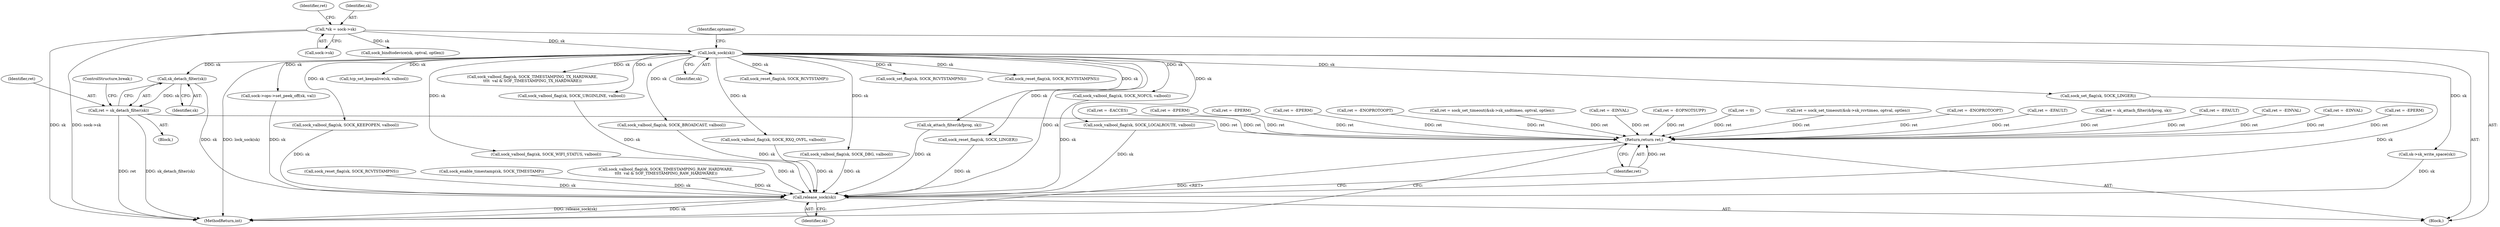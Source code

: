 digraph "0_linux_82981930125abfd39d7c8378a9cfdf5e1be2002b_0@pointer" {
"1000602" [label="(Call,sk_detach_filter(sk))"];
"1000159" [label="(Call,lock_sock(sk))"];
"1000115" [label="(Call,*sk = sock->sk)"];
"1000600" [label="(Call,ret = sk_detach_filter(sk))"];
"1000680" [label="(Return,return ret;)"];
"1000678" [label="(Call,release_sock(sk))"];
"1000673" [label="(Call,ret = -ENOPROTOOPT)"];
"1000558" [label="(Call,ret = sock_set_timeout(&sk->sk_sndtimeo, optval, optlen))"];
"1000667" [label="(Call,sock_valbool_flag(sk, SOCK_NOFCS, valbool))"];
"1000569" [label="(Call,ret = -EINVAL)"];
"1000201" [label="(Call,sock_valbool_flag(sk, SOCK_LOCALROUTE, valbool))"];
"1000471" [label="(Call,sock_reset_flag(sk, SOCK_RCVTSTAMPNS))"];
"1000160" [label="(Identifier,sk)"];
"1000661" [label="(Call,ret = -EOPNOTSUPP)"];
"1000681" [label="(Identifier,ret)"];
"1000682" [label="(MethodReturn,int)"];
"1000113" [label="(Block,)"];
"1000125" [label="(Identifier,ret)"];
"1000117" [label="(Call,sock->sk)"];
"1000245" [label="(Call,sk->sk_write_space(sk))"];
"1000657" [label="(Call,sock->ops->set_peek_off(sk, val))"];
"1000316" [label="(Call,sock_valbool_flag(sk, SOCK_KEEPOPEN, valbool))"];
"1000645" [label="(Call,sock_valbool_flag(sk, SOCK_WIFI_STATUS, valbool))"];
"1000116" [label="(Identifier,sk)"];
"1000322" [label="(Call,sock_valbool_flag(sk, SOCK_URGINLINE, valbool))"];
"1000132" [label="(Call,sock_bindtodevice(sk, optval, optlen))"];
"1000680" [label="(Return,return ret;)"];
"1000115" [label="(Call,*sk = sock->sk)"];
"1000600" [label="(Call,ret = sk_detach_filter(sk))"];
"1000124" [label="(Call,ret = 0)"];
"1000678" [label="(Call,release_sock(sk))"];
"1000547" [label="(Call,ret = sock_set_timeout(&sk->sk_rcvtimeo, optval, optlen))"];
"1000195" [label="(Call,ret = -ENOPROTOOPT)"];
"1000313" [label="(Call,tcp_set_keepalive(sk, valbool))"];
"1000163" [label="(Block,)"];
"1000602" [label="(Call,sk_detach_filter(sk))"];
"1000159" [label="(Call,lock_sock(sk))"];
"1000207" [label="(Call,sock_valbool_flag(sk, SOCK_BROADCAST, valbool))"];
"1000486" [label="(Call,sock_valbool_flag(sk, SOCK_TIMESTAMPING_TX_HARDWARE,\n\t\t\t\t  val & SOF_TIMESTAMPING_TX_HARDWARE))"];
"1000580" [label="(Call,ret = -EFAULT)"];
"1000592" [label="(Call,ret = sk_attach_filter(&fprog, sk))"];
"1000639" [label="(Call,sock_valbool_flag(sk, SOCK_RXQ_OVFL, valbool))"];
"1000463" [label="(Call,sock_enable_timestamp(sk, SOCK_TIMESTAMP))"];
"1000176" [label="(Call,sock_valbool_flag(sk, SOCK_DBG, valbool))"];
"1000377" [label="(Call,ret = -EFAULT)"];
"1000481" [label="(Call,ret = -EINVAL)"];
"1000364" [label="(Call,ret = -EINVAL)"];
"1000419" [label="(Call,sock_set_flag(sk, SOCK_LINGER))"];
"1000603" [label="(Identifier,sk)"];
"1000468" [label="(Call,sock_reset_flag(sk, SOCK_RCVTSTAMP))"];
"1000627" [label="(Call,ret = -EPERM)"];
"1000601" [label="(Identifier,ret)"];
"1000171" [label="(Call,ret = -EACCES)"];
"1000594" [label="(Call,sk_attach_filter(&fprog, sk))"];
"1000604" [label="(ControlStructure,break;)"];
"1000162" [label="(Identifier,optname)"];
"1000352" [label="(Call,ret = -EPERM)"];
"1000529" [label="(Call,sock_valbool_flag(sk, SOCK_TIMESTAMPING_RAW_HARDWARE,\n\t\t\t\t  val & SOF_TIMESTAMPING_RAW_HARDWARE))"];
"1000254" [label="(Call,ret = -EPERM)"];
"1000300" [label="(Call,ret = -EPERM)"];
"1000457" [label="(Call,sock_set_flag(sk, SOCK_RCVTSTAMPNS))"];
"1000453" [label="(Call,sock_reset_flag(sk, SOCK_RCVTSTAMPNS))"];
"1000679" [label="(Identifier,sk)"];
"1000387" [label="(Call,sock_reset_flag(sk, SOCK_LINGER))"];
"1000602" -> "1000600"  [label="AST: "];
"1000602" -> "1000603"  [label="CFG: "];
"1000603" -> "1000602"  [label="AST: "];
"1000600" -> "1000602"  [label="CFG: "];
"1000602" -> "1000600"  [label="DDG: sk"];
"1000159" -> "1000602"  [label="DDG: sk"];
"1000602" -> "1000678"  [label="DDG: sk"];
"1000159" -> "1000113"  [label="AST: "];
"1000159" -> "1000160"  [label="CFG: "];
"1000160" -> "1000159"  [label="AST: "];
"1000162" -> "1000159"  [label="CFG: "];
"1000159" -> "1000682"  [label="DDG: lock_sock(sk)"];
"1000115" -> "1000159"  [label="DDG: sk"];
"1000159" -> "1000176"  [label="DDG: sk"];
"1000159" -> "1000201"  [label="DDG: sk"];
"1000159" -> "1000207"  [label="DDG: sk"];
"1000159" -> "1000245"  [label="DDG: sk"];
"1000159" -> "1000313"  [label="DDG: sk"];
"1000159" -> "1000316"  [label="DDG: sk"];
"1000159" -> "1000322"  [label="DDG: sk"];
"1000159" -> "1000387"  [label="DDG: sk"];
"1000159" -> "1000419"  [label="DDG: sk"];
"1000159" -> "1000453"  [label="DDG: sk"];
"1000159" -> "1000457"  [label="DDG: sk"];
"1000159" -> "1000468"  [label="DDG: sk"];
"1000159" -> "1000486"  [label="DDG: sk"];
"1000159" -> "1000594"  [label="DDG: sk"];
"1000159" -> "1000639"  [label="DDG: sk"];
"1000159" -> "1000645"  [label="DDG: sk"];
"1000159" -> "1000657"  [label="DDG: sk"];
"1000159" -> "1000667"  [label="DDG: sk"];
"1000159" -> "1000678"  [label="DDG: sk"];
"1000115" -> "1000113"  [label="AST: "];
"1000115" -> "1000117"  [label="CFG: "];
"1000116" -> "1000115"  [label="AST: "];
"1000117" -> "1000115"  [label="AST: "];
"1000125" -> "1000115"  [label="CFG: "];
"1000115" -> "1000682"  [label="DDG: sock->sk"];
"1000115" -> "1000682"  [label="DDG: sk"];
"1000115" -> "1000132"  [label="DDG: sk"];
"1000600" -> "1000163"  [label="AST: "];
"1000601" -> "1000600"  [label="AST: "];
"1000604" -> "1000600"  [label="CFG: "];
"1000600" -> "1000682"  [label="DDG: sk_detach_filter(sk)"];
"1000600" -> "1000682"  [label="DDG: ret"];
"1000600" -> "1000680"  [label="DDG: ret"];
"1000680" -> "1000113"  [label="AST: "];
"1000680" -> "1000681"  [label="CFG: "];
"1000681" -> "1000680"  [label="AST: "];
"1000682" -> "1000680"  [label="CFG: "];
"1000680" -> "1000682"  [label="DDG: <RET>"];
"1000681" -> "1000680"  [label="DDG: ret"];
"1000364" -> "1000680"  [label="DDG: ret"];
"1000547" -> "1000680"  [label="DDG: ret"];
"1000171" -> "1000680"  [label="DDG: ret"];
"1000124" -> "1000680"  [label="DDG: ret"];
"1000254" -> "1000680"  [label="DDG: ret"];
"1000661" -> "1000680"  [label="DDG: ret"];
"1000352" -> "1000680"  [label="DDG: ret"];
"1000627" -> "1000680"  [label="DDG: ret"];
"1000300" -> "1000680"  [label="DDG: ret"];
"1000673" -> "1000680"  [label="DDG: ret"];
"1000558" -> "1000680"  [label="DDG: ret"];
"1000580" -> "1000680"  [label="DDG: ret"];
"1000195" -> "1000680"  [label="DDG: ret"];
"1000592" -> "1000680"  [label="DDG: ret"];
"1000481" -> "1000680"  [label="DDG: ret"];
"1000569" -> "1000680"  [label="DDG: ret"];
"1000377" -> "1000680"  [label="DDG: ret"];
"1000678" -> "1000113"  [label="AST: "];
"1000678" -> "1000679"  [label="CFG: "];
"1000679" -> "1000678"  [label="AST: "];
"1000681" -> "1000678"  [label="CFG: "];
"1000678" -> "1000682"  [label="DDG: release_sock(sk)"];
"1000678" -> "1000682"  [label="DDG: sk"];
"1000645" -> "1000678"  [label="DDG: sk"];
"1000639" -> "1000678"  [label="DDG: sk"];
"1000594" -> "1000678"  [label="DDG: sk"];
"1000419" -> "1000678"  [label="DDG: sk"];
"1000387" -> "1000678"  [label="DDG: sk"];
"1000207" -> "1000678"  [label="DDG: sk"];
"1000529" -> "1000678"  [label="DDG: sk"];
"1000657" -> "1000678"  [label="DDG: sk"];
"1000463" -> "1000678"  [label="DDG: sk"];
"1000245" -> "1000678"  [label="DDG: sk"];
"1000471" -> "1000678"  [label="DDG: sk"];
"1000667" -> "1000678"  [label="DDG: sk"];
"1000176" -> "1000678"  [label="DDG: sk"];
"1000322" -> "1000678"  [label="DDG: sk"];
"1000201" -> "1000678"  [label="DDG: sk"];
"1000316" -> "1000678"  [label="DDG: sk"];
}
